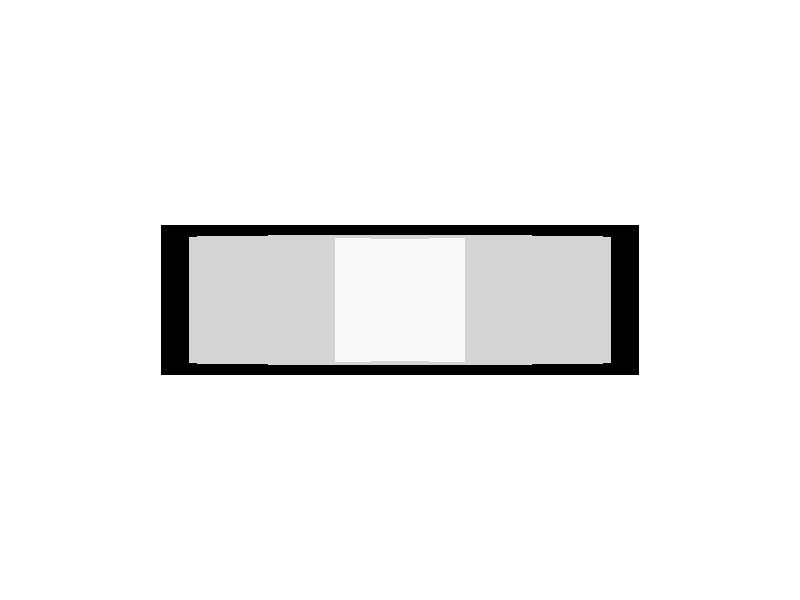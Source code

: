#include "colors.inc"

camera
{
	angle 10
	location <0, 0, -50>
	look_at <0,0,0>
}

background
{
	colour Clear
}

light_source
{
	<-20,20,-20> colour White
}

#declare reverse_switch =

 difference
 { 
difference{
 union{
 difference
        {
              difference
              {
                box
                {
                        <-2,0,-1.1><2,3.8,1.1>
                }
		box {
		<-2,0,-1.1><-3,4,1.1>
		rotate z*-15
		translate x*-.35
		}
				box {
		<2,0,-1.1><3,4,1.1>
		rotate z*15
		translate x*.35
		}
                 box
                {
                        <-2.1,-1,-1.6><2.1,3.9,-.7>
                        rotate x*5
                       translate z*-.2
                }
                box
                {
                        <-2.1,-1,1.6><2.1,3.9,.7>
                        rotate x*-5
                        translate z*.2
                }

		pigment { Gray95}                

        }          
        
        translate y*2 
        scale y*.5
        scale z*.7
        }
cylinder 
{
	<-2,0,0><2,0,0>,2
}
 }

/*   text {
    ttf "cyrvetic.ttf" "FWD".15, .1*x
    pigment { Black } 
    scale 1.6    
    rotate z*180
    rotate x*25
    translate x*1.75   
    translate y*1.6
    translate z*-1.5


  }      
  
     text {
    ttf "cyrvetic.ttf" "REV" .15, .1*x
    pigment { Black }
    scale 1.6    
    rotate z*-180  
    rotate y*180
    rotate x*-25
    translate x*-1.65   
    translate y*1.6
    translate z*1.5


  }  
  
       */

 //rotate x*-30  
 scale x*.26
}



  


/*box {
	<-2.1,.8,-2><2.1,-2,2>
	pigment { Black }



} */ 

}    


object
{
        reverse_switch
	 pigment { LightGray }
                        	finish
                        	{
                        		ambient .6
                        		phong .7
                                        brilliance 5
                                        reflection .2
                        	}
           
          scale 1.3 
rotate x*-90    
	//Rotation
	//rotate x*45
	

	rotate z*-90        
	//rotate y*-5
	//rotate x*-45
	//rotate z*90
	//scale 1.5      
	//scale x*.3
                     //rotate y*90
        // Top View
        // rotate -x*90 // scale 1.4 //translate y*2.36
        
        // Bottom View
        // rotate x*90 scale .72 translate y*2.36
	
        // Side View
	// scale .68 translate y*-.8     
	        
	// Angle View 
	// rotate -x*45 scale .58 translate y*.63
}

box {
<.8,2.55,1><-.8,-2.55,-1.3>
pigment {Black}
rotate z*90
}
